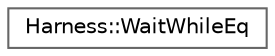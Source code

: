 digraph "类继承关系图"
{
 // LATEX_PDF_SIZE
  bgcolor="transparent";
  edge [fontname=Helvetica,fontsize=10,labelfontname=Helvetica,labelfontsize=10];
  node [fontname=Helvetica,fontsize=10,shape=box,height=0.2,width=0.4];
  rankdir="LR";
  Node0 [id="Node000000",label="Harness::WaitWhileEq",height=0.2,width=0.4,color="grey40", fillcolor="white", style="filled",URL="$class_harness_1_1_wait_while_eq.html",tooltip="Spin WHILE the value of the variable is equal to a given value"];
}
